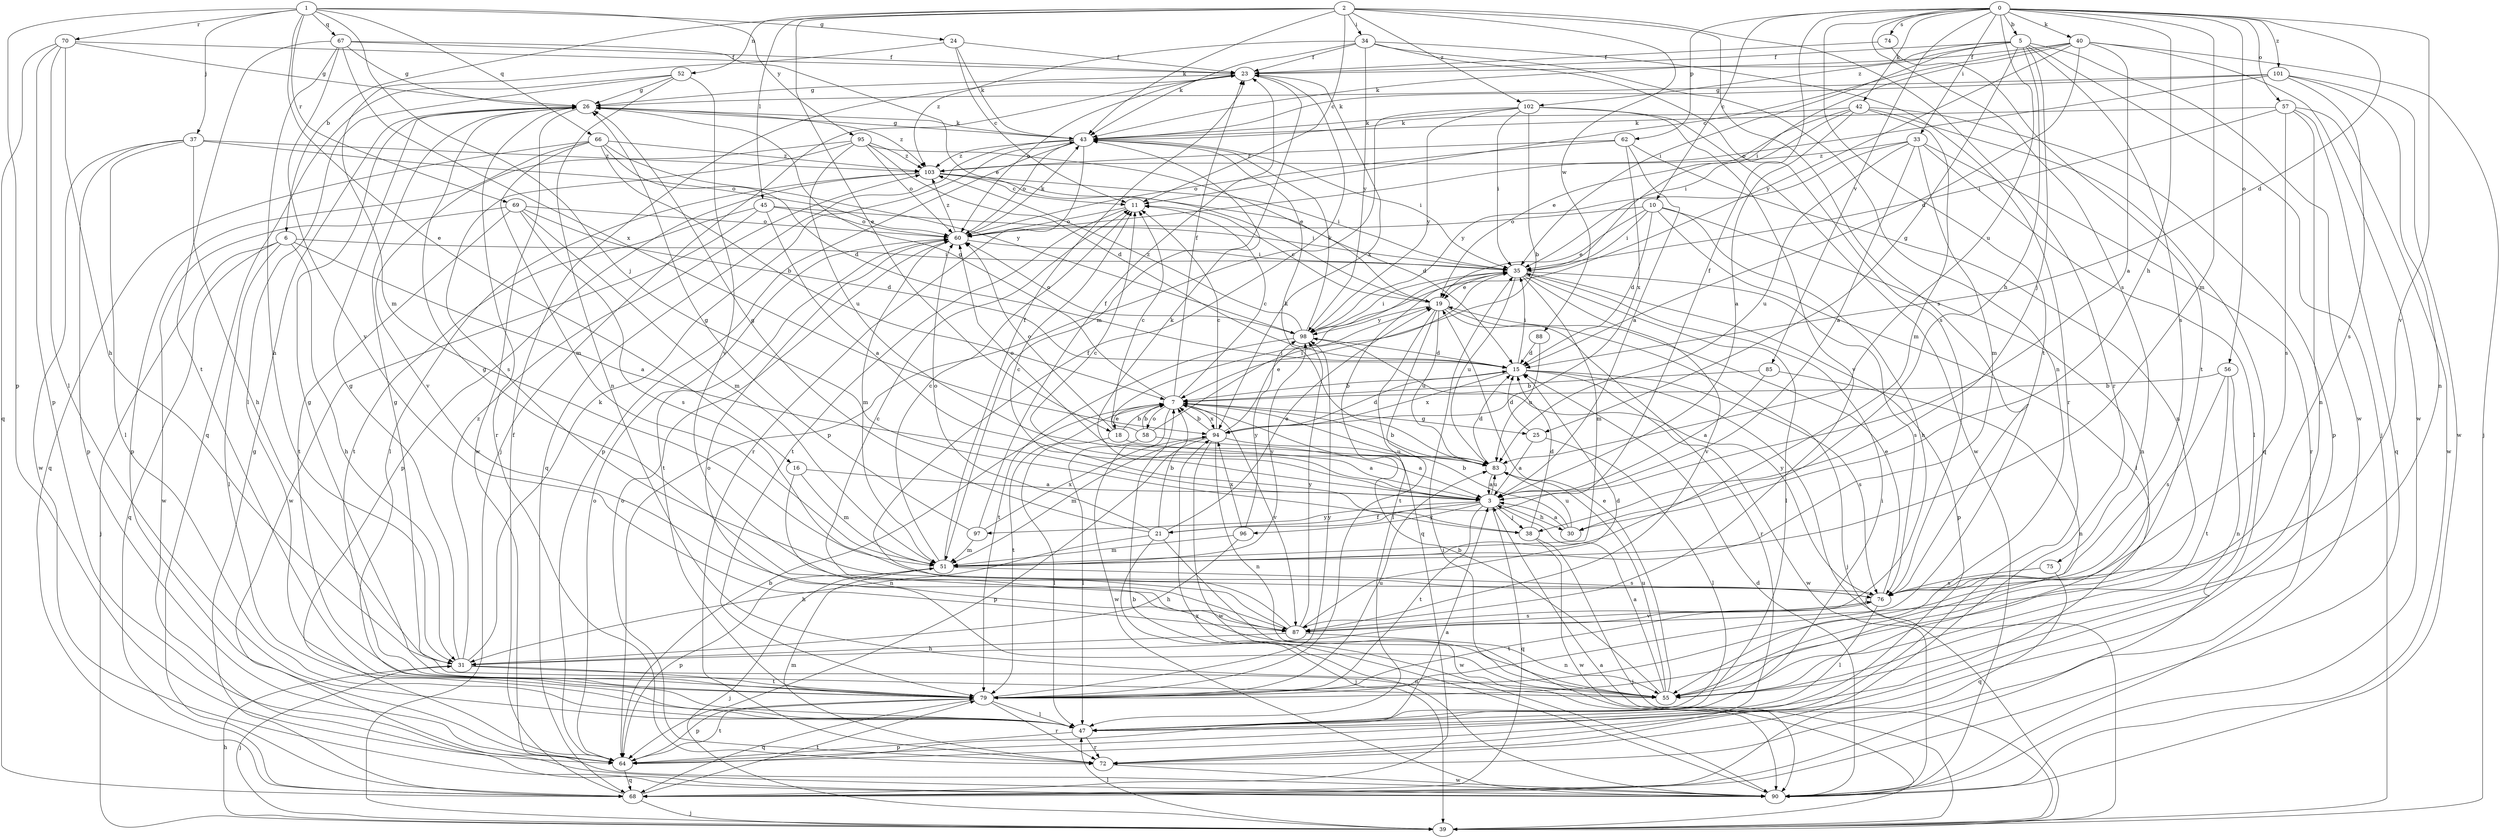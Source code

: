 strict digraph  {
0;
1;
2;
3;
5;
6;
7;
10;
11;
15;
16;
18;
19;
21;
23;
24;
25;
26;
30;
31;
33;
34;
35;
37;
38;
39;
40;
42;
43;
45;
47;
51;
52;
55;
56;
57;
58;
60;
62;
64;
66;
67;
68;
69;
70;
72;
74;
75;
76;
79;
83;
85;
87;
88;
90;
94;
95;
96;
97;
98;
101;
102;
103;
0 -> 5  [label=b];
0 -> 10  [label=c];
0 -> 15  [label=d];
0 -> 21  [label=f];
0 -> 30  [label=h];
0 -> 33  [label=i];
0 -> 40  [label=k];
0 -> 42  [label=k];
0 -> 51  [label=m];
0 -> 56  [label=o];
0 -> 57  [label=o];
0 -> 62  [label=p];
0 -> 74  [label=s];
0 -> 75  [label=s];
0 -> 79  [label=t];
0 -> 83  [label=u];
0 -> 85  [label=v];
0 -> 87  [label=v];
0 -> 101  [label=z];
1 -> 16  [label=e];
1 -> 24  [label=g];
1 -> 37  [label=j];
1 -> 38  [label=j];
1 -> 64  [label=p];
1 -> 66  [label=q];
1 -> 67  [label=q];
1 -> 69  [label=r];
1 -> 70  [label=r];
1 -> 95  [label=y];
2 -> 6  [label=b];
2 -> 11  [label=c];
2 -> 18  [label=e];
2 -> 34  [label=i];
2 -> 43  [label=k];
2 -> 45  [label=l];
2 -> 52  [label=n];
2 -> 72  [label=r];
2 -> 76  [label=s];
2 -> 88  [label=w];
2 -> 102  [label=z];
3 -> 11  [label=c];
3 -> 21  [label=f];
3 -> 30  [label=h];
3 -> 38  [label=j];
3 -> 43  [label=k];
3 -> 68  [label=q];
3 -> 79  [label=t];
3 -> 83  [label=u];
3 -> 96  [label=y];
3 -> 97  [label=y];
5 -> 23  [label=f];
5 -> 25  [label=g];
5 -> 30  [label=h];
5 -> 35  [label=i];
5 -> 38  [label=j];
5 -> 39  [label=j];
5 -> 43  [label=k];
5 -> 76  [label=s];
5 -> 90  [label=w];
5 -> 102  [label=z];
6 -> 3  [label=a];
6 -> 31  [label=h];
6 -> 35  [label=i];
6 -> 39  [label=j];
6 -> 47  [label=l];
6 -> 68  [label=q];
7 -> 11  [label=c];
7 -> 18  [label=e];
7 -> 23  [label=f];
7 -> 25  [label=g];
7 -> 26  [label=g];
7 -> 58  [label=o];
7 -> 79  [label=t];
7 -> 87  [label=v];
7 -> 90  [label=w];
7 -> 94  [label=x];
10 -> 15  [label=d];
10 -> 19  [label=e];
10 -> 31  [label=h];
10 -> 35  [label=i];
10 -> 47  [label=l];
10 -> 55  [label=n];
10 -> 60  [label=o];
11 -> 60  [label=o];
11 -> 79  [label=t];
15 -> 7  [label=b];
15 -> 35  [label=i];
15 -> 39  [label=j];
15 -> 76  [label=s];
15 -> 90  [label=w];
15 -> 94  [label=x];
16 -> 3  [label=a];
16 -> 51  [label=m];
16 -> 55  [label=n];
18 -> 3  [label=a];
18 -> 7  [label=b];
18 -> 35  [label=i];
18 -> 47  [label=l];
18 -> 60  [label=o];
19 -> 11  [label=c];
19 -> 39  [label=j];
19 -> 47  [label=l];
19 -> 72  [label=r];
19 -> 79  [label=t];
19 -> 83  [label=u];
19 -> 98  [label=y];
21 -> 7  [label=b];
21 -> 19  [label=e];
21 -> 26  [label=g];
21 -> 31  [label=h];
21 -> 39  [label=j];
21 -> 60  [label=o];
21 -> 90  [label=w];
23 -> 26  [label=g];
23 -> 39  [label=j];
23 -> 51  [label=m];
23 -> 60  [label=o];
23 -> 94  [label=x];
24 -> 11  [label=c];
24 -> 23  [label=f];
24 -> 43  [label=k];
24 -> 51  [label=m];
25 -> 3  [label=a];
25 -> 15  [label=d];
25 -> 47  [label=l];
26 -> 43  [label=k];
26 -> 72  [label=r];
26 -> 90  [label=w];
26 -> 103  [label=z];
30 -> 3  [label=a];
30 -> 7  [label=b];
30 -> 83  [label=u];
31 -> 26  [label=g];
31 -> 39  [label=j];
31 -> 43  [label=k];
31 -> 55  [label=n];
31 -> 79  [label=t];
31 -> 103  [label=z];
33 -> 3  [label=a];
33 -> 47  [label=l];
33 -> 51  [label=m];
33 -> 72  [label=r];
33 -> 83  [label=u];
33 -> 98  [label=y];
33 -> 103  [label=z];
34 -> 23  [label=f];
34 -> 43  [label=k];
34 -> 55  [label=n];
34 -> 72  [label=r];
34 -> 76  [label=s];
34 -> 98  [label=y];
34 -> 103  [label=z];
35 -> 19  [label=e];
35 -> 47  [label=l];
35 -> 51  [label=m];
35 -> 64  [label=p];
35 -> 68  [label=q];
35 -> 76  [label=s];
35 -> 83  [label=u];
35 -> 87  [label=v];
37 -> 31  [label=h];
37 -> 47  [label=l];
37 -> 60  [label=o];
37 -> 64  [label=p];
37 -> 90  [label=w];
37 -> 103  [label=z];
38 -> 11  [label=c];
38 -> 15  [label=d];
38 -> 39  [label=j];
38 -> 90  [label=w];
39 -> 3  [label=a];
39 -> 31  [label=h];
39 -> 35  [label=i];
39 -> 47  [label=l];
40 -> 3  [label=a];
40 -> 11  [label=c];
40 -> 15  [label=d];
40 -> 23  [label=f];
40 -> 35  [label=i];
40 -> 39  [label=j];
40 -> 90  [label=w];
40 -> 98  [label=y];
42 -> 3  [label=a];
42 -> 19  [label=e];
42 -> 35  [label=i];
42 -> 43  [label=k];
42 -> 51  [label=m];
42 -> 64  [label=p];
42 -> 68  [label=q];
43 -> 26  [label=g];
43 -> 35  [label=i];
43 -> 60  [label=o];
43 -> 64  [label=p];
43 -> 68  [label=q];
43 -> 72  [label=r];
43 -> 103  [label=z];
45 -> 3  [label=a];
45 -> 35  [label=i];
45 -> 60  [label=o];
45 -> 79  [label=t];
45 -> 90  [label=w];
47 -> 35  [label=i];
47 -> 64  [label=p];
47 -> 72  [label=r];
51 -> 11  [label=c];
51 -> 23  [label=f];
51 -> 39  [label=j];
51 -> 64  [label=p];
51 -> 76  [label=s];
51 -> 98  [label=y];
52 -> 26  [label=g];
52 -> 47  [label=l];
52 -> 55  [label=n];
52 -> 68  [label=q];
52 -> 87  [label=v];
55 -> 3  [label=a];
55 -> 7  [label=b];
55 -> 19  [label=e];
55 -> 26  [label=g];
55 -> 60  [label=o];
55 -> 83  [label=u];
56 -> 7  [label=b];
56 -> 55  [label=n];
56 -> 76  [label=s];
56 -> 79  [label=t];
57 -> 35  [label=i];
57 -> 43  [label=k];
57 -> 55  [label=n];
57 -> 68  [label=q];
57 -> 76  [label=s];
57 -> 90  [label=w];
58 -> 3  [label=a];
58 -> 7  [label=b];
58 -> 11  [label=c];
58 -> 35  [label=i];
58 -> 47  [label=l];
60 -> 35  [label=i];
60 -> 43  [label=k];
60 -> 51  [label=m];
60 -> 79  [label=t];
60 -> 103  [label=z];
62 -> 3  [label=a];
62 -> 55  [label=n];
62 -> 60  [label=o];
62 -> 94  [label=x];
62 -> 103  [label=z];
64 -> 3  [label=a];
64 -> 7  [label=b];
64 -> 60  [label=o];
64 -> 68  [label=q];
64 -> 79  [label=t];
66 -> 7  [label=b];
66 -> 15  [label=d];
66 -> 51  [label=m];
66 -> 64  [label=p];
66 -> 68  [label=q];
66 -> 98  [label=y];
66 -> 103  [label=z];
67 -> 19  [label=e];
67 -> 23  [label=f];
67 -> 26  [label=g];
67 -> 31  [label=h];
67 -> 79  [label=t];
67 -> 87  [label=v];
67 -> 94  [label=x];
68 -> 23  [label=f];
68 -> 26  [label=g];
68 -> 39  [label=j];
68 -> 79  [label=t];
69 -> 15  [label=d];
69 -> 51  [label=m];
69 -> 60  [label=o];
69 -> 76  [label=s];
69 -> 79  [label=t];
69 -> 90  [label=w];
70 -> 23  [label=f];
70 -> 26  [label=g];
70 -> 31  [label=h];
70 -> 47  [label=l];
70 -> 64  [label=p];
70 -> 68  [label=q];
72 -> 51  [label=m];
72 -> 60  [label=o];
72 -> 90  [label=w];
74 -> 23  [label=f];
74 -> 79  [label=t];
75 -> 68  [label=q];
75 -> 76  [label=s];
76 -> 19  [label=e];
76 -> 47  [label=l];
76 -> 79  [label=t];
76 -> 87  [label=v];
76 -> 98  [label=y];
79 -> 26  [label=g];
79 -> 47  [label=l];
79 -> 64  [label=p];
79 -> 68  [label=q];
79 -> 72  [label=r];
79 -> 83  [label=u];
79 -> 98  [label=y];
83 -> 3  [label=a];
83 -> 7  [label=b];
83 -> 15  [label=d];
83 -> 43  [label=k];
83 -> 60  [label=o];
85 -> 3  [label=a];
85 -> 7  [label=b];
85 -> 55  [label=n];
87 -> 11  [label=c];
87 -> 15  [label=d];
87 -> 23  [label=f];
87 -> 26  [label=g];
87 -> 31  [label=h];
87 -> 55  [label=n];
87 -> 76  [label=s];
87 -> 98  [label=y];
88 -> 15  [label=d];
88 -> 83  [label=u];
90 -> 7  [label=b];
90 -> 15  [label=d];
90 -> 94  [label=x];
94 -> 7  [label=b];
94 -> 11  [label=c];
94 -> 15  [label=d];
94 -> 19  [label=e];
94 -> 51  [label=m];
94 -> 55  [label=n];
94 -> 64  [label=p];
94 -> 83  [label=u];
94 -> 90  [label=w];
95 -> 15  [label=d];
95 -> 19  [label=e];
95 -> 60  [label=o];
95 -> 76  [label=s];
95 -> 83  [label=u];
95 -> 87  [label=v];
95 -> 103  [label=z];
96 -> 31  [label=h];
96 -> 51  [label=m];
96 -> 94  [label=x];
96 -> 98  [label=y];
97 -> 23  [label=f];
97 -> 26  [label=g];
97 -> 51  [label=m];
97 -> 94  [label=x];
98 -> 15  [label=d];
98 -> 35  [label=i];
98 -> 43  [label=k];
98 -> 60  [label=o];
98 -> 79  [label=t];
98 -> 103  [label=z];
101 -> 26  [label=g];
101 -> 43  [label=k];
101 -> 55  [label=n];
101 -> 60  [label=o];
101 -> 76  [label=s];
101 -> 90  [label=w];
102 -> 7  [label=b];
102 -> 35  [label=i];
102 -> 43  [label=k];
102 -> 64  [label=p];
102 -> 87  [label=v];
102 -> 90  [label=w];
102 -> 98  [label=y];
103 -> 11  [label=c];
103 -> 15  [label=d];
103 -> 35  [label=i];
103 -> 47  [label=l];
103 -> 64  [label=p];
}
